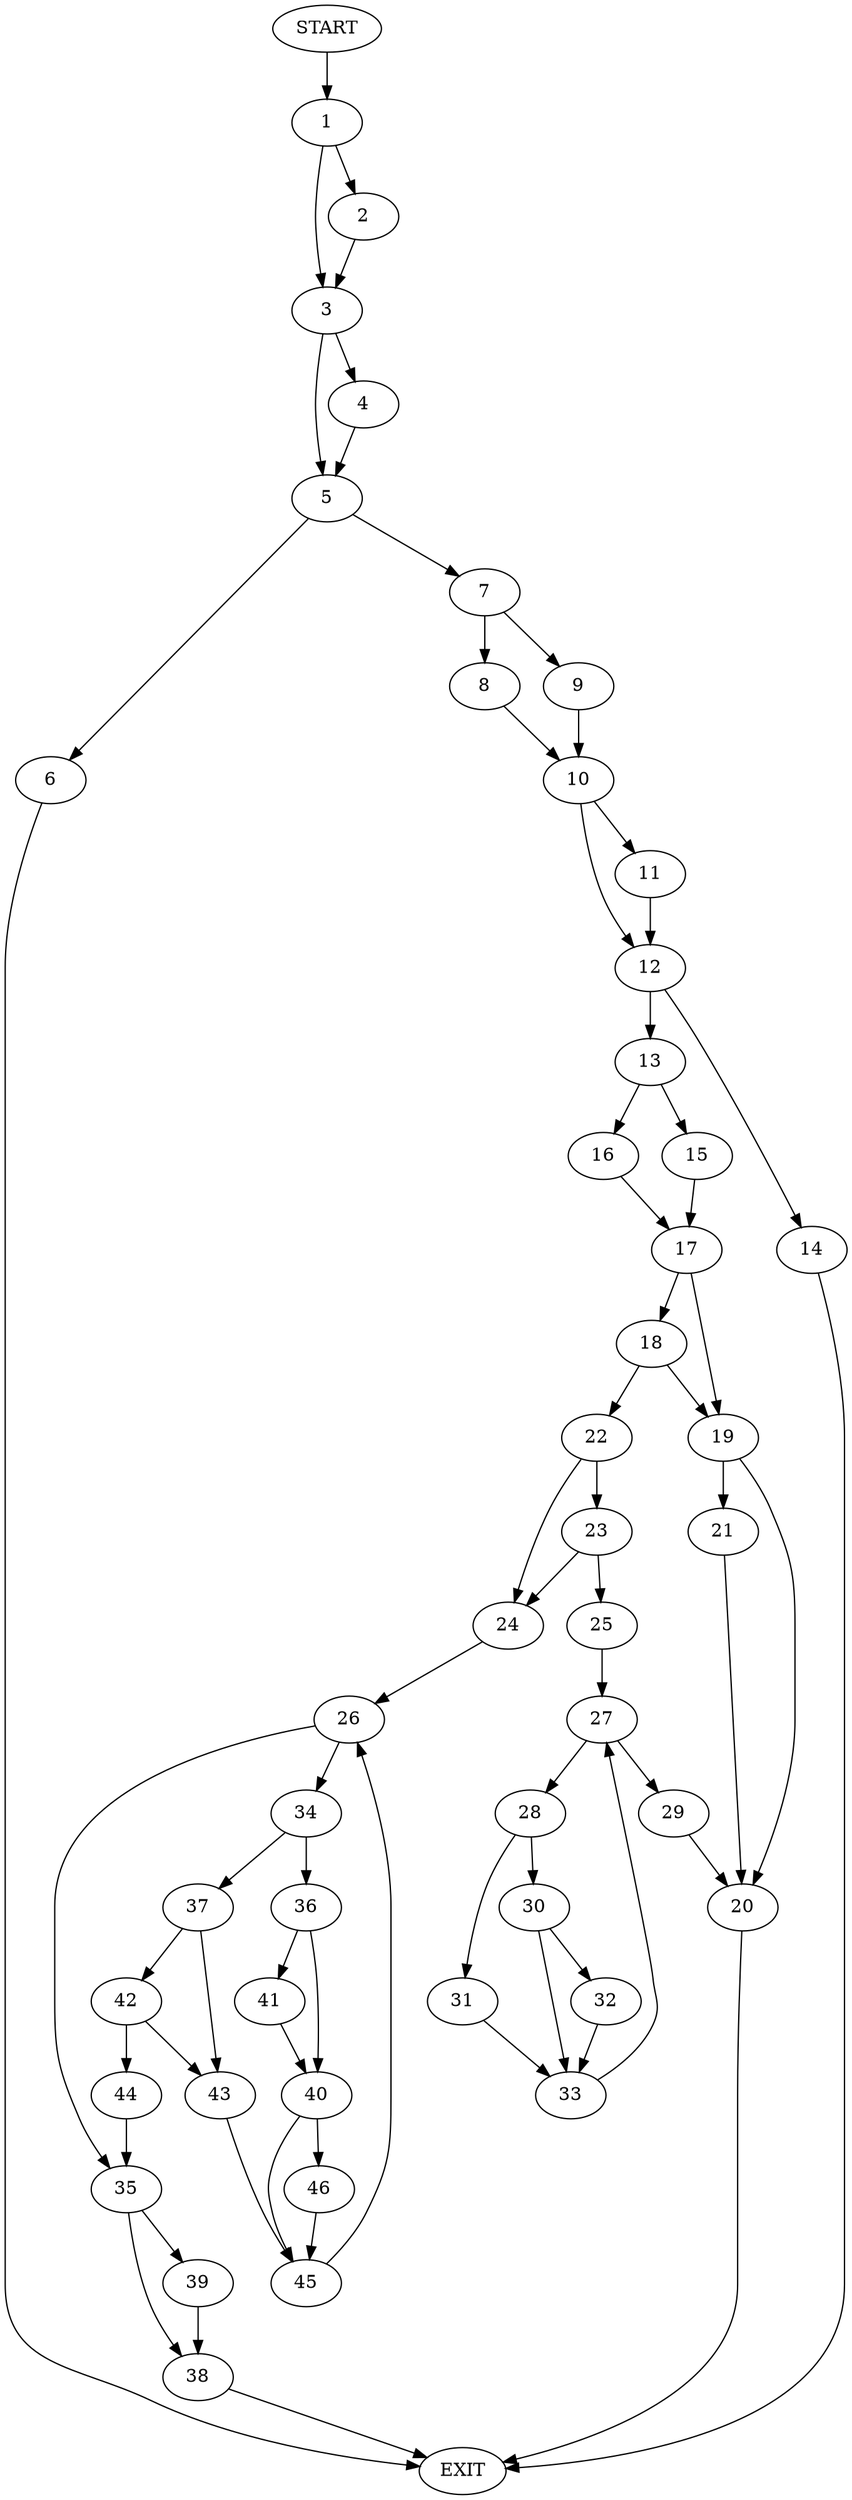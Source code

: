 digraph {
0 [label="START"]
47 [label="EXIT"]
0 -> 1
1 -> 2
1 -> 3
3 -> 4
3 -> 5
2 -> 3
4 -> 5
5 -> 6
5 -> 7
6 -> 47
7 -> 8
7 -> 9
9 -> 10
8 -> 10
10 -> 11
10 -> 12
11 -> 12
12 -> 13
12 -> 14
13 -> 15
13 -> 16
14 -> 47
15 -> 17
16 -> 17
17 -> 18
17 -> 19
19 -> 20
19 -> 21
18 -> 22
18 -> 19
22 -> 23
22 -> 24
23 -> 25
23 -> 24
24 -> 26
25 -> 27
27 -> 28
27 -> 29
28 -> 30
28 -> 31
29 -> 20
30 -> 32
30 -> 33
31 -> 33
33 -> 27
32 -> 33
20 -> 47
26 -> 34
26 -> 35
34 -> 36
34 -> 37
35 -> 38
35 -> 39
36 -> 40
36 -> 41
37 -> 42
37 -> 43
42 -> 43
42 -> 44
43 -> 45
44 -> 35
45 -> 26
41 -> 40
40 -> 45
40 -> 46
46 -> 45
39 -> 38
38 -> 47
21 -> 20
}
